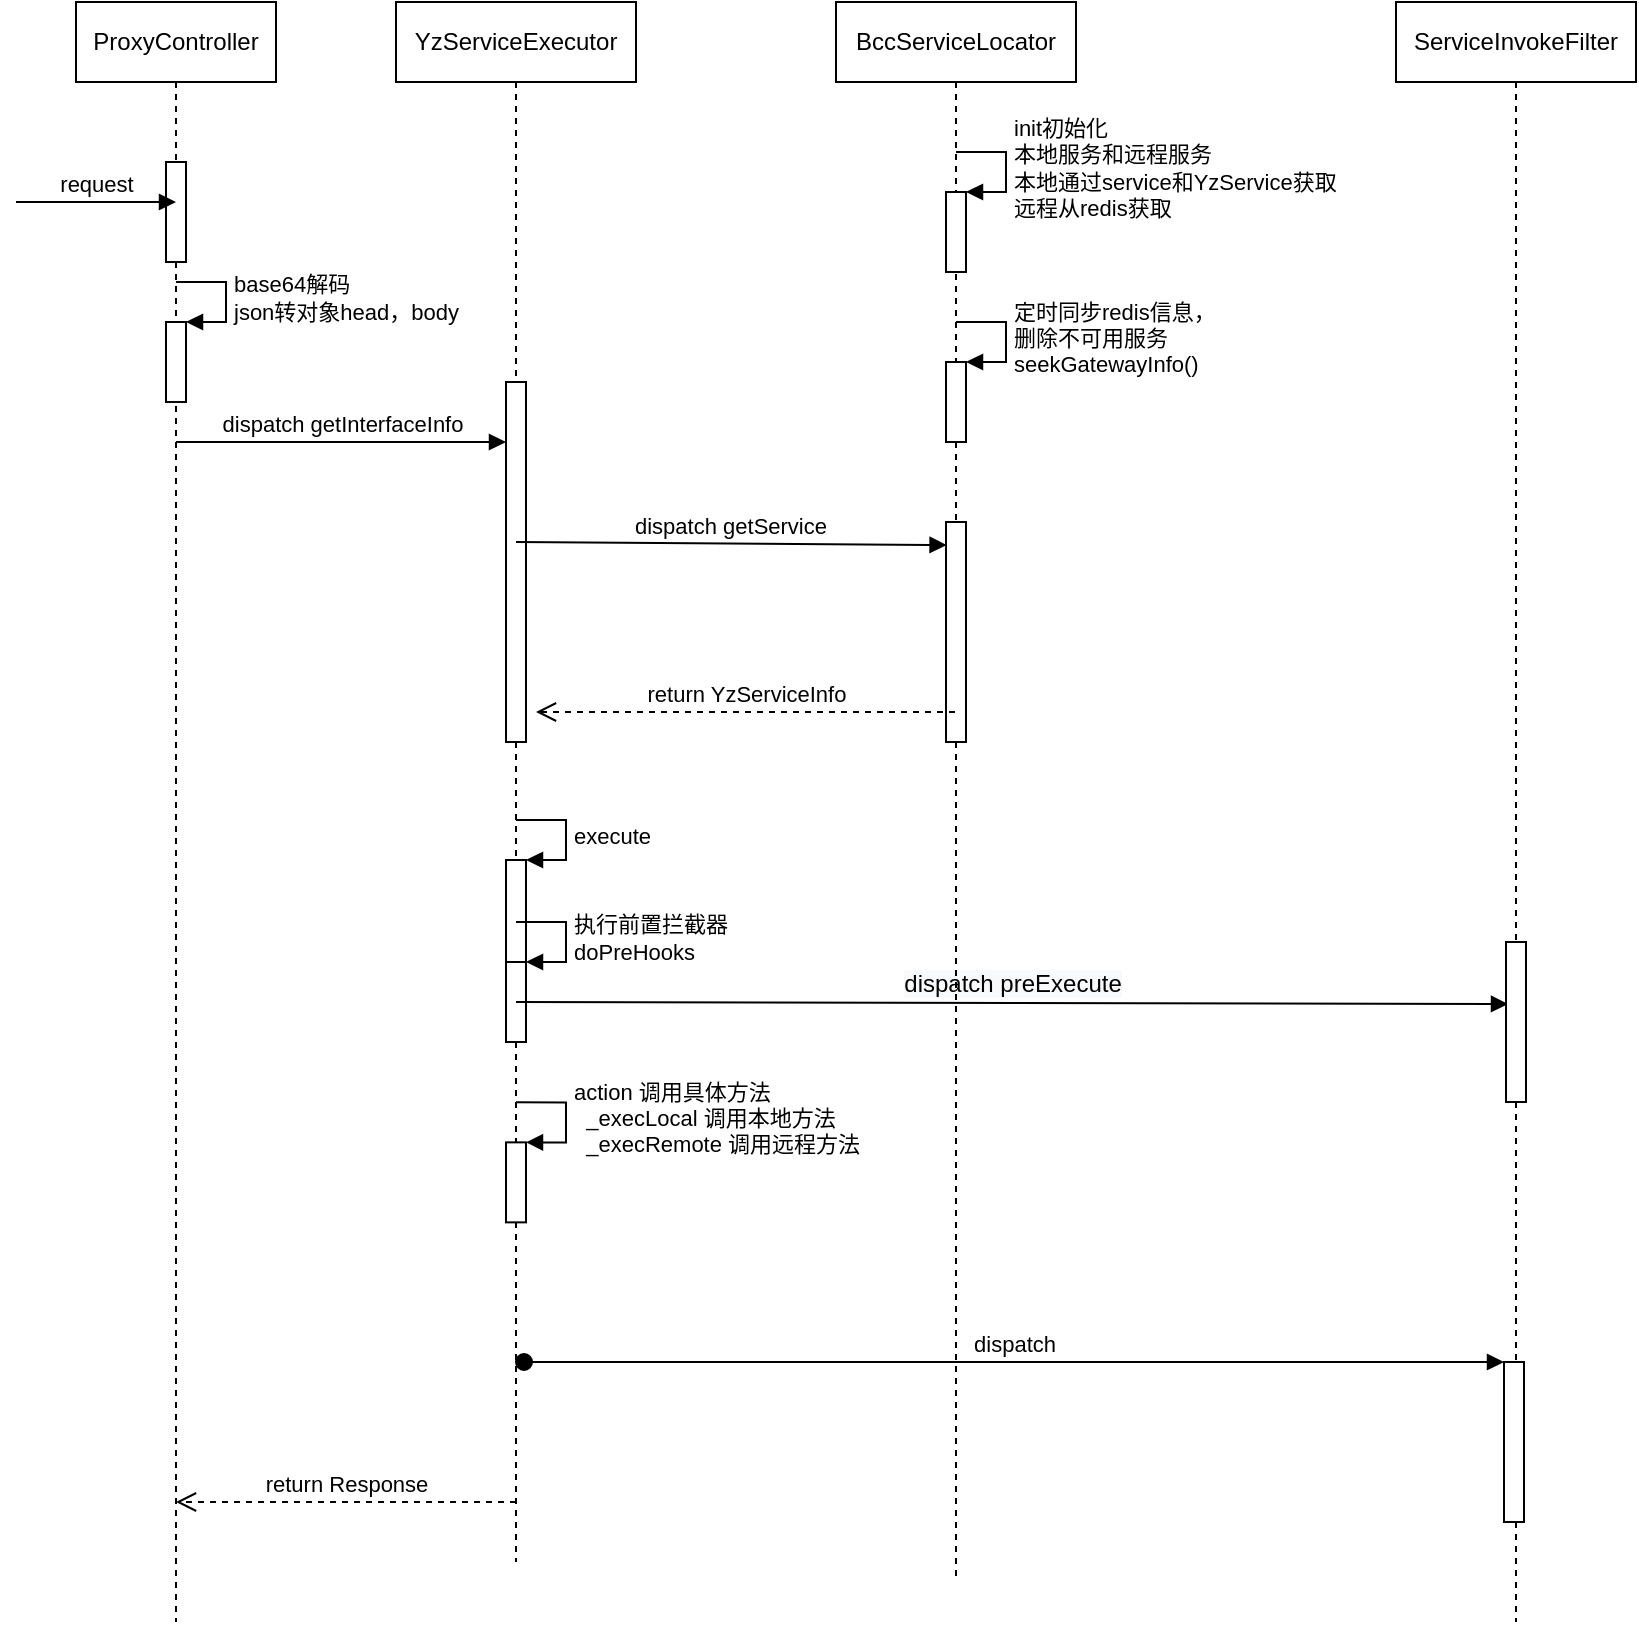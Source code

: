<mxfile version="12.4.9" type="github"><diagram id="IuZ1XMVCFtRU9dANoOqE" name="第 1 页"><mxGraphModel dx="1501" dy="751" grid="1" gridSize="10" guides="1" tooltips="1" connect="1" arrows="1" fold="1" page="1" pageScale="1" pageWidth="827" pageHeight="1169" math="0" shadow="0"><root><mxCell id="0"/><mxCell id="1" parent="0"/><mxCell id="YPB-jMad4MirrQJ4VufW-1" value="ProxyController" style="shape=umlLifeline;perimeter=lifelinePerimeter;whiteSpace=wrap;html=1;container=1;collapsible=0;recursiveResize=0;outlineConnect=0;" vertex="1" parent="1"><mxGeometry x="140" y="100" width="100" height="810" as="geometry"/></mxCell><mxCell id="YPB-jMad4MirrQJ4VufW-2" value="" style="html=1;points=[];perimeter=orthogonalPerimeter;" vertex="1" parent="YPB-jMad4MirrQJ4VufW-1"><mxGeometry x="45" y="80" width="10" height="50" as="geometry"/></mxCell><mxCell id="YPB-jMad4MirrQJ4VufW-6" value="" style="html=1;points=[];perimeter=orthogonalPerimeter;" vertex="1" parent="YPB-jMad4MirrQJ4VufW-1"><mxGeometry x="45" y="160" width="10" height="40" as="geometry"/></mxCell><mxCell id="YPB-jMad4MirrQJ4VufW-7" value="base64解码&lt;br&gt;json转对象head，body" style="edgeStyle=orthogonalEdgeStyle;html=1;align=left;spacingLeft=2;endArrow=block;rounded=0;entryX=1;entryY=0;" edge="1" target="YPB-jMad4MirrQJ4VufW-6" parent="YPB-jMad4MirrQJ4VufW-1"><mxGeometry relative="1" as="geometry"><mxPoint x="50" y="140" as="sourcePoint"/><Array as="points"><mxPoint x="75" y="140"/></Array></mxGeometry></mxCell><mxCell id="YPB-jMad4MirrQJ4VufW-3" value="request" style="html=1;verticalAlign=bottom;endArrow=block;" edge="1" parent="1"><mxGeometry width="80" relative="1" as="geometry"><mxPoint x="110" y="200" as="sourcePoint"/><mxPoint x="190" y="200" as="targetPoint"/></mxGeometry></mxCell><mxCell id="YPB-jMad4MirrQJ4VufW-4" value="YzServiceExecutor" style="shape=umlLifeline;perimeter=lifelinePerimeter;whiteSpace=wrap;html=1;container=1;collapsible=0;recursiveResize=0;outlineConnect=0;" vertex="1" parent="1"><mxGeometry x="300" y="100" width="120" height="780" as="geometry"/></mxCell><mxCell id="YPB-jMad4MirrQJ4VufW-5" value="" style="html=1;points=[];perimeter=orthogonalPerimeter;" vertex="1" parent="YPB-jMad4MirrQJ4VufW-4"><mxGeometry x="55" y="190" width="10" height="180" as="geometry"/></mxCell><mxCell id="YPB-jMad4MirrQJ4VufW-15" value="dispatch getService" style="html=1;verticalAlign=bottom;endArrow=block;entryX=0.029;entryY=0.105;entryDx=0;entryDy=0;entryPerimeter=0;" edge="1" parent="YPB-jMad4MirrQJ4VufW-4" target="YPB-jMad4MirrQJ4VufW-10"><mxGeometry width="80" relative="1" as="geometry"><mxPoint x="60" y="270" as="sourcePoint"/><mxPoint x="140" y="270" as="targetPoint"/></mxGeometry></mxCell><mxCell id="YPB-jMad4MirrQJ4VufW-19" value="" style="html=1;points=[];perimeter=orthogonalPerimeter;" vertex="1" parent="YPB-jMad4MirrQJ4VufW-4"><mxGeometry x="55" y="429" width="10" height="51" as="geometry"/></mxCell><mxCell id="YPB-jMad4MirrQJ4VufW-20" value="execute" style="edgeStyle=orthogonalEdgeStyle;html=1;align=left;spacingLeft=2;endArrow=block;rounded=0;entryX=1;entryY=0;" edge="1" target="YPB-jMad4MirrQJ4VufW-19" parent="YPB-jMad4MirrQJ4VufW-4"><mxGeometry relative="1" as="geometry"><mxPoint x="60" y="409" as="sourcePoint"/><Array as="points"><mxPoint x="85" y="409"/></Array></mxGeometry></mxCell><mxCell id="YPB-jMad4MirrQJ4VufW-23" value="" style="html=1;points=[];perimeter=orthogonalPerimeter;" vertex="1" parent="YPB-jMad4MirrQJ4VufW-4"><mxGeometry x="55" y="480" width="10" height="40" as="geometry"/></mxCell><mxCell id="YPB-jMad4MirrQJ4VufW-24" value="执行前置拦截器&lt;br&gt;doPreHooks" style="edgeStyle=orthogonalEdgeStyle;html=1;align=left;spacingLeft=2;endArrow=block;rounded=0;entryX=1;entryY=0;" edge="1" target="YPB-jMad4MirrQJ4VufW-23" parent="YPB-jMad4MirrQJ4VufW-4"><mxGeometry relative="1" as="geometry"><mxPoint x="60" y="460" as="sourcePoint"/><Array as="points"><mxPoint x="85" y="460"/></Array></mxGeometry></mxCell><mxCell id="YPB-jMad4MirrQJ4VufW-31" value="" style="html=1;points=[];perimeter=orthogonalPerimeter;" vertex="1" parent="YPB-jMad4MirrQJ4VufW-4"><mxGeometry x="55" y="570.18" width="10" height="40" as="geometry"/></mxCell><mxCell id="YPB-jMad4MirrQJ4VufW-32" value="action 调用具体方法&lt;br&gt;&lt;span style=&quot;font-size: 11px&quot;&gt;&amp;nbsp; _execLocal 调用本地方法&lt;/span&gt;&lt;br&gt;&lt;span style=&quot;font-size: 11px&quot;&gt;&amp;nbsp; _execRemote 调用远程方法&lt;/span&gt;" style="edgeStyle=orthogonalEdgeStyle;html=1;align=left;spacingLeft=2;endArrow=block;rounded=0;entryX=1;entryY=0;" edge="1" target="YPB-jMad4MirrQJ4VufW-31" parent="YPB-jMad4MirrQJ4VufW-4"><mxGeometry relative="1" as="geometry"><mxPoint x="60" y="550.18" as="sourcePoint"/><Array as="points"><mxPoint x="85" y="550.18"/></Array></mxGeometry></mxCell><mxCell id="YPB-jMad4MirrQJ4VufW-33" value="&lt;span style=&quot;font-size: 12px ; background-color: rgb(248 , 249 , 250)&quot;&gt;dispatch&amp;nbsp;preExecute&lt;/span&gt;" style="html=1;verticalAlign=bottom;endArrow=block;" edge="1" parent="YPB-jMad4MirrQJ4VufW-4"><mxGeometry width="80" relative="1" as="geometry"><mxPoint x="60" y="500" as="sourcePoint"/><mxPoint x="556" y="501" as="targetPoint"/></mxGeometry></mxCell><mxCell id="YPB-jMad4MirrQJ4VufW-8" value="dispatch getInterfaceInfo" style="html=1;verticalAlign=bottom;endArrow=block;" edge="1" parent="1" target="YPB-jMad4MirrQJ4VufW-5"><mxGeometry width="80" relative="1" as="geometry"><mxPoint x="190" y="320" as="sourcePoint"/><mxPoint x="270" y="320" as="targetPoint"/></mxGeometry></mxCell><mxCell id="YPB-jMad4MirrQJ4VufW-9" value="BccServiceLocator" style="shape=umlLifeline;perimeter=lifelinePerimeter;whiteSpace=wrap;html=1;container=1;collapsible=0;recursiveResize=0;outlineConnect=0;" vertex="1" parent="1"><mxGeometry x="520" y="100" width="120" height="790" as="geometry"/></mxCell><mxCell id="YPB-jMad4MirrQJ4VufW-10" value="" style="html=1;points=[];perimeter=orthogonalPerimeter;" vertex="1" parent="YPB-jMad4MirrQJ4VufW-9"><mxGeometry x="55" y="260" width="10" height="110" as="geometry"/></mxCell><mxCell id="YPB-jMad4MirrQJ4VufW-11" value="" style="html=1;points=[];perimeter=orthogonalPerimeter;" vertex="1" parent="YPB-jMad4MirrQJ4VufW-9"><mxGeometry x="55" y="95" width="10" height="40" as="geometry"/></mxCell><mxCell id="YPB-jMad4MirrQJ4VufW-12" value="init初始化&lt;br&gt;本地服务和远程服务&lt;br&gt;本地通过service和YzService获取&lt;br&gt;远程从redis获取" style="edgeStyle=orthogonalEdgeStyle;html=1;align=left;spacingLeft=2;endArrow=block;rounded=0;entryX=1;entryY=0;" edge="1" target="YPB-jMad4MirrQJ4VufW-11" parent="YPB-jMad4MirrQJ4VufW-9"><mxGeometry relative="1" as="geometry"><mxPoint x="60" y="75" as="sourcePoint"/><Array as="points"><mxPoint x="85" y="75"/></Array></mxGeometry></mxCell><mxCell id="YPB-jMad4MirrQJ4VufW-13" value="" style="html=1;points=[];perimeter=orthogonalPerimeter;" vertex="1" parent="YPB-jMad4MirrQJ4VufW-9"><mxGeometry x="55" y="180" width="10" height="40" as="geometry"/></mxCell><mxCell id="YPB-jMad4MirrQJ4VufW-14" value="定时同步redis信息，&lt;br&gt;删除不可用服务&lt;br&gt;seekGatewayInfo()" style="edgeStyle=orthogonalEdgeStyle;html=1;align=left;spacingLeft=2;endArrow=block;rounded=0;entryX=1;entryY=0;" edge="1" target="YPB-jMad4MirrQJ4VufW-13" parent="YPB-jMad4MirrQJ4VufW-9"><mxGeometry relative="1" as="geometry"><mxPoint x="60" y="160" as="sourcePoint"/><Array as="points"><mxPoint x="85" y="160"/></Array></mxGeometry></mxCell><mxCell id="YPB-jMad4MirrQJ4VufW-16" value="return YzServiceInfo" style="html=1;verticalAlign=bottom;endArrow=open;dashed=1;endSize=8;" edge="1" parent="1" source="YPB-jMad4MirrQJ4VufW-9"><mxGeometry relative="1" as="geometry"><mxPoint x="460" y="455" as="sourcePoint"/><mxPoint x="370" y="455" as="targetPoint"/></mxGeometry></mxCell><mxCell id="YPB-jMad4MirrQJ4VufW-25" value="ServiceInvokeFilter" style="shape=umlLifeline;perimeter=lifelinePerimeter;whiteSpace=wrap;html=1;container=1;collapsible=0;recursiveResize=0;outlineConnect=0;" vertex="1" parent="1"><mxGeometry x="800" y="100" width="120" height="810" as="geometry"/></mxCell><mxCell id="YPB-jMad4MirrQJ4VufW-29" value="" style="html=1;points=[];perimeter=orthogonalPerimeter;" vertex="1" parent="YPB-jMad4MirrQJ4VufW-25"><mxGeometry x="55" y="470" width="10" height="80" as="geometry"/></mxCell><mxCell id="YPB-jMad4MirrQJ4VufW-38" value="" style="html=1;points=[];perimeter=orthogonalPerimeter;" vertex="1" parent="YPB-jMad4MirrQJ4VufW-25"><mxGeometry x="54" y="680" width="10" height="80" as="geometry"/></mxCell><mxCell id="YPB-jMad4MirrQJ4VufW-39" value="dispatch" style="html=1;verticalAlign=bottom;startArrow=oval;endArrow=block;startSize=8;" edge="1" target="YPB-jMad4MirrQJ4VufW-38" parent="1"><mxGeometry relative="1" as="geometry"><mxPoint x="364" y="780.0" as="sourcePoint"/></mxGeometry></mxCell><mxCell id="YPB-jMad4MirrQJ4VufW-40" value="return&amp;nbsp;Response" style="html=1;verticalAlign=bottom;endArrow=open;dashed=1;endSize=8;" edge="1" parent="1" target="YPB-jMad4MirrQJ4VufW-1"><mxGeometry relative="1" as="geometry"><mxPoint x="360" y="850" as="sourcePoint"/><mxPoint x="280" y="850" as="targetPoint"/></mxGeometry></mxCell></root></mxGraphModel></diagram></mxfile>